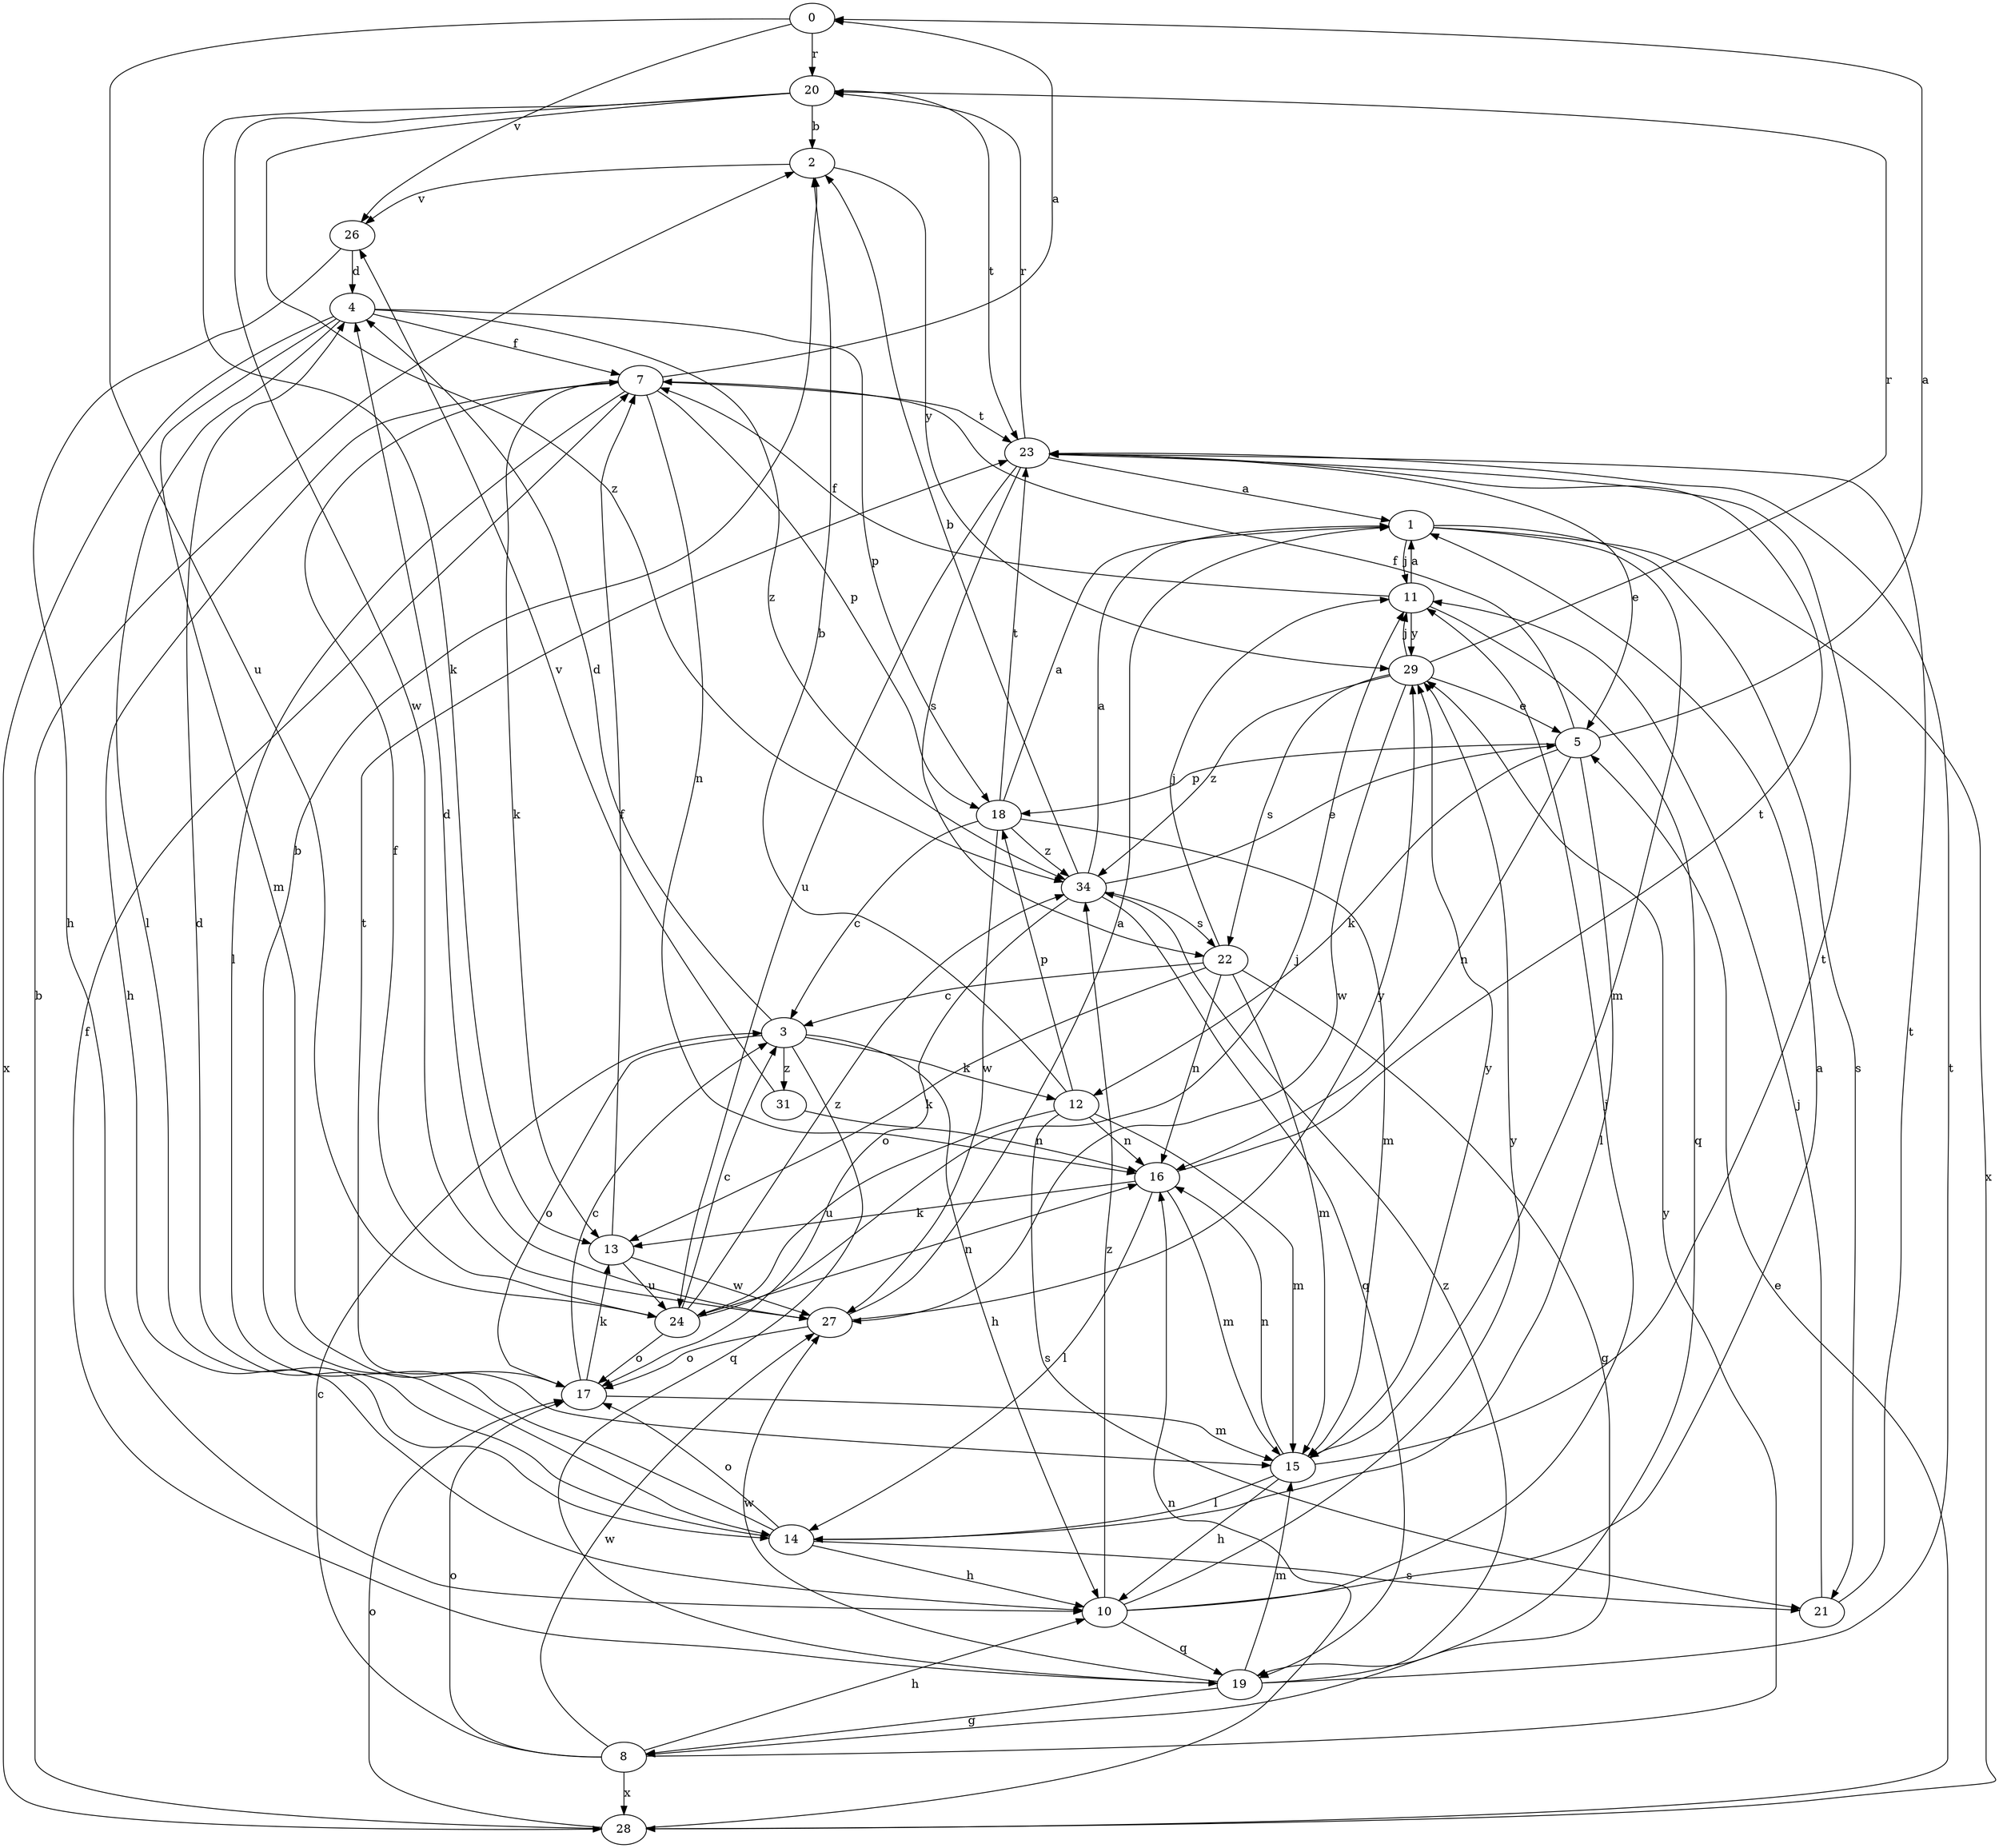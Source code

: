strict digraph  {
0;
1;
2;
3;
4;
5;
7;
8;
10;
11;
12;
13;
14;
15;
16;
17;
18;
19;
20;
21;
22;
23;
24;
26;
27;
28;
29;
31;
34;
0 -> 20  [label=r];
0 -> 24  [label=u];
0 -> 26  [label=v];
1 -> 11  [label=j];
1 -> 15  [label=m];
1 -> 21  [label=s];
1 -> 28  [label=x];
2 -> 26  [label=v];
2 -> 29  [label=y];
3 -> 4  [label=d];
3 -> 10  [label=h];
3 -> 12  [label=k];
3 -> 17  [label=o];
3 -> 19  [label=q];
3 -> 31  [label=z];
4 -> 7  [label=f];
4 -> 14  [label=l];
4 -> 15  [label=m];
4 -> 18  [label=p];
4 -> 28  [label=x];
4 -> 34  [label=z];
5 -> 0  [label=a];
5 -> 7  [label=f];
5 -> 12  [label=k];
5 -> 14  [label=l];
5 -> 16  [label=n];
5 -> 18  [label=p];
7 -> 0  [label=a];
7 -> 10  [label=h];
7 -> 13  [label=k];
7 -> 14  [label=l];
7 -> 16  [label=n];
7 -> 18  [label=p];
7 -> 23  [label=t];
8 -> 3  [label=c];
8 -> 10  [label=h];
8 -> 17  [label=o];
8 -> 27  [label=w];
8 -> 28  [label=x];
8 -> 29  [label=y];
10 -> 1  [label=a];
10 -> 11  [label=j];
10 -> 19  [label=q];
10 -> 29  [label=y];
10 -> 34  [label=z];
11 -> 1  [label=a];
11 -> 7  [label=f];
11 -> 19  [label=q];
11 -> 29  [label=y];
12 -> 2  [label=b];
12 -> 15  [label=m];
12 -> 16  [label=n];
12 -> 18  [label=p];
12 -> 21  [label=s];
12 -> 24  [label=u];
13 -> 7  [label=f];
13 -> 24  [label=u];
13 -> 27  [label=w];
14 -> 2  [label=b];
14 -> 4  [label=d];
14 -> 10  [label=h];
14 -> 17  [label=o];
14 -> 21  [label=s];
15 -> 10  [label=h];
15 -> 14  [label=l];
15 -> 16  [label=n];
15 -> 23  [label=t];
15 -> 29  [label=y];
16 -> 13  [label=k];
16 -> 14  [label=l];
16 -> 15  [label=m];
16 -> 23  [label=t];
17 -> 3  [label=c];
17 -> 13  [label=k];
17 -> 15  [label=m];
17 -> 23  [label=t];
18 -> 1  [label=a];
18 -> 3  [label=c];
18 -> 15  [label=m];
18 -> 23  [label=t];
18 -> 27  [label=w];
18 -> 34  [label=z];
19 -> 7  [label=f];
19 -> 8  [label=g];
19 -> 15  [label=m];
19 -> 23  [label=t];
19 -> 27  [label=w];
19 -> 34  [label=z];
20 -> 2  [label=b];
20 -> 13  [label=k];
20 -> 23  [label=t];
20 -> 27  [label=w];
20 -> 34  [label=z];
21 -> 11  [label=j];
21 -> 23  [label=t];
22 -> 3  [label=c];
22 -> 8  [label=g];
22 -> 11  [label=j];
22 -> 13  [label=k];
22 -> 15  [label=m];
22 -> 16  [label=n];
23 -> 1  [label=a];
23 -> 5  [label=e];
23 -> 20  [label=r];
23 -> 22  [label=s];
23 -> 24  [label=u];
24 -> 3  [label=c];
24 -> 7  [label=f];
24 -> 11  [label=j];
24 -> 16  [label=n];
24 -> 17  [label=o];
24 -> 34  [label=z];
26 -> 4  [label=d];
26 -> 10  [label=h];
27 -> 1  [label=a];
27 -> 4  [label=d];
27 -> 17  [label=o];
27 -> 29  [label=y];
28 -> 2  [label=b];
28 -> 5  [label=e];
28 -> 16  [label=n];
28 -> 17  [label=o];
29 -> 5  [label=e];
29 -> 11  [label=j];
29 -> 20  [label=r];
29 -> 22  [label=s];
29 -> 27  [label=w];
29 -> 34  [label=z];
31 -> 16  [label=n];
31 -> 26  [label=v];
34 -> 1  [label=a];
34 -> 2  [label=b];
34 -> 5  [label=e];
34 -> 17  [label=o];
34 -> 19  [label=q];
34 -> 22  [label=s];
}
